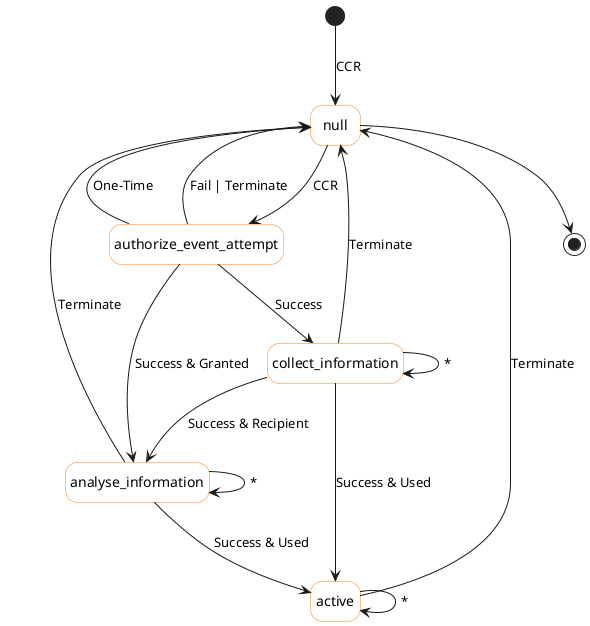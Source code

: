 @startuml

hide empty description
skinparam shadowing false
state null #white ##f57f17
state authorize_event_attempt #white ##f57f17
state collect_information #white##f57f17
state analyse_information #white##f57f17
state active #white ##f57f17

[*] --> null : CCR
null --> authorize_event_attempt : CCR
null --> [*]

authorize_event_attempt --> null : One-Time
authorize_event_attempt --> analyse_information : Success & Granted
authorize_event_attempt --> collect_information : Success
authorize_event_attempt --> null : Fail | Terminate

collect_information --> active : Success & Used
collect_information --> analyse_information : Success & Recipient
collect_information --> collect_information : *
collect_information --> null : Terminate

analyse_information --> active : Success & Used
analyse_information --> analyse_information : *
analyse_information --> null : Terminate

active --> active : *
active --> null : Terminate

@enduml
